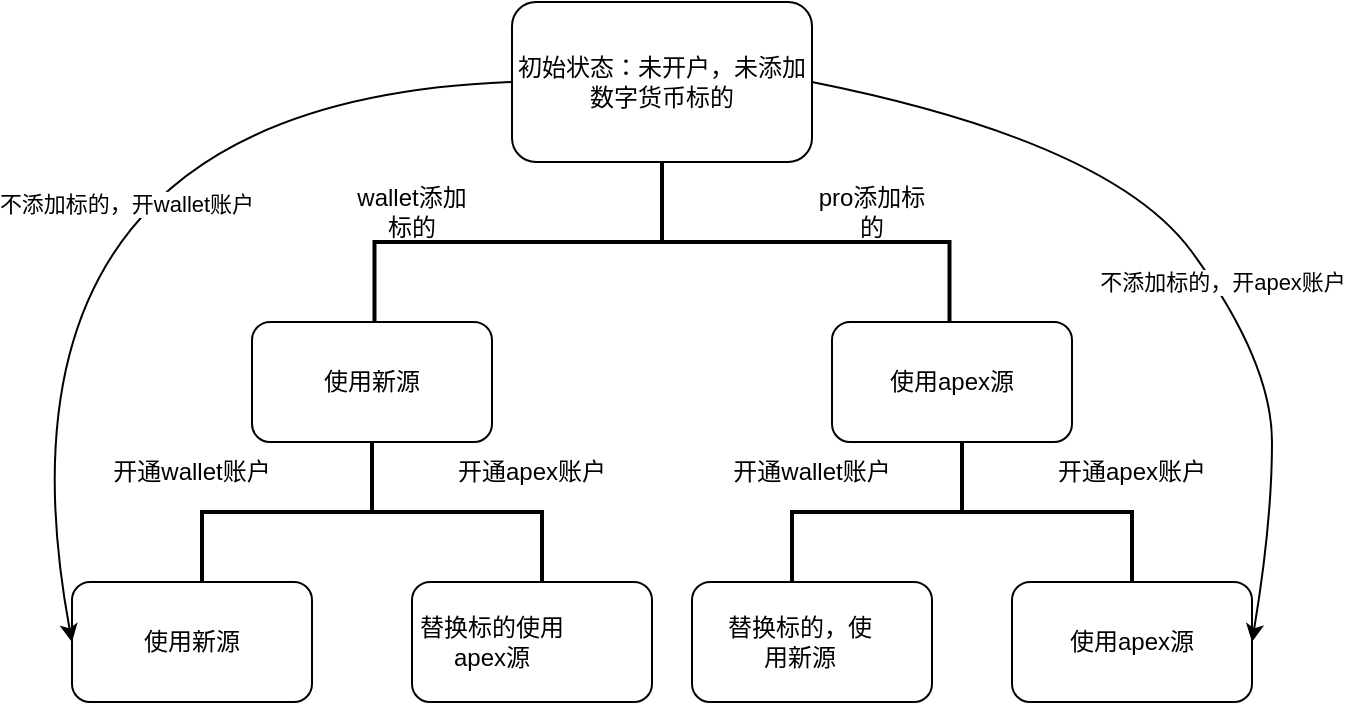 <mxfile version="20.0.3" type="github">
  <diagram id="Mege0ZQQDiOM1WlR_YAm" name="第 1 页">
    <mxGraphModel dx="946" dy="433" grid="1" gridSize="10" guides="1" tooltips="1" connect="1" arrows="1" fold="1" page="1" pageScale="1" pageWidth="827" pageHeight="1169" math="0" shadow="0">
      <root>
        <mxCell id="0" />
        <mxCell id="1" parent="0" />
        <mxCell id="GCLPJOmeydrpfm6Ozf3P-3" value="初始状态：未开户，未添加数字货币标的" style="rounded=1;whiteSpace=wrap;html=1;" vertex="1" parent="1">
          <mxGeometry x="310" y="50" width="150" height="80" as="geometry" />
        </mxCell>
        <mxCell id="GCLPJOmeydrpfm6Ozf3P-4" value="" style="strokeWidth=2;html=1;shape=mxgraph.flowchart.annotation_2;align=left;labelPosition=right;pointerEvents=1;direction=south;" vertex="1" parent="1">
          <mxGeometry x="241.25" y="130" width="287.5" height="80" as="geometry" />
        </mxCell>
        <mxCell id="GCLPJOmeydrpfm6Ozf3P-5" value="" style="rounded=1;whiteSpace=wrap;html=1;" vertex="1" parent="1">
          <mxGeometry x="180" y="210" width="120" height="60" as="geometry" />
        </mxCell>
        <mxCell id="GCLPJOmeydrpfm6Ozf3P-6" value="" style="rounded=1;whiteSpace=wrap;html=1;" vertex="1" parent="1">
          <mxGeometry x="470" y="210" width="120" height="60" as="geometry" />
        </mxCell>
        <mxCell id="GCLPJOmeydrpfm6Ozf3P-8" value="" style="strokeWidth=2;html=1;shape=mxgraph.flowchart.annotation_2;align=left;labelPosition=right;pointerEvents=1;direction=south;" vertex="1" parent="1">
          <mxGeometry x="155" y="270" width="170" height="70" as="geometry" />
        </mxCell>
        <mxCell id="GCLPJOmeydrpfm6Ozf3P-10" value="" style="strokeWidth=2;html=1;shape=mxgraph.flowchart.annotation_2;align=left;labelPosition=right;pointerEvents=1;direction=south;" vertex="1" parent="1">
          <mxGeometry x="450" y="270" width="170" height="70" as="geometry" />
        </mxCell>
        <mxCell id="GCLPJOmeydrpfm6Ozf3P-11" value="" style="rounded=1;whiteSpace=wrap;html=1;" vertex="1" parent="1">
          <mxGeometry x="90" y="340" width="120" height="60" as="geometry" />
        </mxCell>
        <mxCell id="GCLPJOmeydrpfm6Ozf3P-12" value="" style="rounded=1;whiteSpace=wrap;html=1;" vertex="1" parent="1">
          <mxGeometry x="260" y="340" width="120" height="60" as="geometry" />
        </mxCell>
        <mxCell id="GCLPJOmeydrpfm6Ozf3P-13" value="" style="rounded=1;whiteSpace=wrap;html=1;" vertex="1" parent="1">
          <mxGeometry x="400" y="340" width="120" height="60" as="geometry" />
        </mxCell>
        <mxCell id="GCLPJOmeydrpfm6Ozf3P-14" value="" style="rounded=1;whiteSpace=wrap;html=1;" vertex="1" parent="1">
          <mxGeometry x="560" y="340" width="120" height="60" as="geometry" />
        </mxCell>
        <mxCell id="GCLPJOmeydrpfm6Ozf3P-15" value="wallet添加标的" style="text;html=1;strokeColor=none;fillColor=none;align=center;verticalAlign=middle;whiteSpace=wrap;rounded=0;" vertex="1" parent="1">
          <mxGeometry x="230" y="140" width="60" height="30" as="geometry" />
        </mxCell>
        <mxCell id="GCLPJOmeydrpfm6Ozf3P-17" value="pro添加标的" style="text;html=1;strokeColor=none;fillColor=none;align=center;verticalAlign=middle;whiteSpace=wrap;rounded=0;" vertex="1" parent="1">
          <mxGeometry x="460" y="140" width="60" height="30" as="geometry" />
        </mxCell>
        <mxCell id="GCLPJOmeydrpfm6Ozf3P-18" value="使用新源" style="text;html=1;strokeColor=none;fillColor=none;align=center;verticalAlign=middle;whiteSpace=wrap;rounded=0;" vertex="1" parent="1">
          <mxGeometry x="210" y="225" width="60" height="30" as="geometry" />
        </mxCell>
        <mxCell id="GCLPJOmeydrpfm6Ozf3P-19" value="使用apex源" style="text;html=1;strokeColor=none;fillColor=none;align=center;verticalAlign=middle;whiteSpace=wrap;rounded=0;" vertex="1" parent="1">
          <mxGeometry x="490" y="225" width="80" height="30" as="geometry" />
        </mxCell>
        <mxCell id="GCLPJOmeydrpfm6Ozf3P-20" value="开通wallet账户" style="text;html=1;strokeColor=none;fillColor=none;align=center;verticalAlign=middle;whiteSpace=wrap;rounded=0;" vertex="1" parent="1">
          <mxGeometry x="100" y="270" width="100" height="30" as="geometry" />
        </mxCell>
        <mxCell id="GCLPJOmeydrpfm6Ozf3P-21" value="开通wallet账户" style="text;html=1;strokeColor=none;fillColor=none;align=center;verticalAlign=middle;whiteSpace=wrap;rounded=0;" vertex="1" parent="1">
          <mxGeometry x="410" y="270" width="100" height="30" as="geometry" />
        </mxCell>
        <mxCell id="GCLPJOmeydrpfm6Ozf3P-22" value="开通apex账户" style="text;html=1;strokeColor=none;fillColor=none;align=center;verticalAlign=middle;whiteSpace=wrap;rounded=0;" vertex="1" parent="1">
          <mxGeometry x="570" y="270" width="100" height="30" as="geometry" />
        </mxCell>
        <mxCell id="GCLPJOmeydrpfm6Ozf3P-23" value="开通apex账户" style="text;html=1;strokeColor=none;fillColor=none;align=center;verticalAlign=middle;whiteSpace=wrap;rounded=0;" vertex="1" parent="1">
          <mxGeometry x="270" y="270" width="100" height="30" as="geometry" />
        </mxCell>
        <mxCell id="GCLPJOmeydrpfm6Ozf3P-25" value="使用新源" style="text;html=1;strokeColor=none;fillColor=none;align=center;verticalAlign=middle;whiteSpace=wrap;rounded=0;" vertex="1" parent="1">
          <mxGeometry x="120" y="355" width="60" height="30" as="geometry" />
        </mxCell>
        <mxCell id="GCLPJOmeydrpfm6Ozf3P-26" value="替换标的使用apex源" style="text;html=1;strokeColor=none;fillColor=none;align=center;verticalAlign=middle;whiteSpace=wrap;rounded=0;" vertex="1" parent="1">
          <mxGeometry x="250" y="355" width="100" height="30" as="geometry" />
        </mxCell>
        <mxCell id="GCLPJOmeydrpfm6Ozf3P-28" value="替换标的，使用新源" style="text;html=1;strokeColor=none;fillColor=none;align=center;verticalAlign=middle;whiteSpace=wrap;rounded=0;" vertex="1" parent="1">
          <mxGeometry x="414" y="355" width="80" height="30" as="geometry" />
        </mxCell>
        <mxCell id="GCLPJOmeydrpfm6Ozf3P-29" value="使用apex源" style="text;html=1;strokeColor=none;fillColor=none;align=center;verticalAlign=middle;whiteSpace=wrap;rounded=0;" vertex="1" parent="1">
          <mxGeometry x="580" y="355" width="80" height="30" as="geometry" />
        </mxCell>
        <mxCell id="GCLPJOmeydrpfm6Ozf3P-30" value="" style="curved=1;endArrow=classic;html=1;rounded=0;entryX=0;entryY=0.5;entryDx=0;entryDy=0;exitX=0;exitY=0.5;exitDx=0;exitDy=0;" edge="1" parent="1" source="GCLPJOmeydrpfm6Ozf3P-3" target="GCLPJOmeydrpfm6Ozf3P-11">
          <mxGeometry width="50" height="50" relative="1" as="geometry">
            <mxPoint x="40" y="120" as="sourcePoint" />
            <mxPoint x="90" y="70" as="targetPoint" />
            <Array as="points">
              <mxPoint x="40" y="100" />
            </Array>
          </mxGeometry>
        </mxCell>
        <mxCell id="GCLPJOmeydrpfm6Ozf3P-31" value="不添加标的，开wallet账户" style="edgeLabel;html=1;align=center;verticalAlign=middle;resizable=0;points=[];" vertex="1" connectable="0" parent="GCLPJOmeydrpfm6Ozf3P-30">
          <mxGeometry x="-0.284" y="54" relative="1" as="geometry">
            <mxPoint as="offset" />
          </mxGeometry>
        </mxCell>
        <mxCell id="GCLPJOmeydrpfm6Ozf3P-32" value="" style="curved=1;endArrow=classic;html=1;rounded=0;exitX=1;exitY=0.5;exitDx=0;exitDy=0;" edge="1" parent="1" source="GCLPJOmeydrpfm6Ozf3P-3">
          <mxGeometry width="50" height="50" relative="1" as="geometry">
            <mxPoint x="610" y="170" as="sourcePoint" />
            <mxPoint x="680" y="370" as="targetPoint" />
            <Array as="points">
              <mxPoint x="610" y="120" />
              <mxPoint x="690" y="230" />
              <mxPoint x="690" y="310" />
            </Array>
          </mxGeometry>
        </mxCell>
        <mxCell id="GCLPJOmeydrpfm6Ozf3P-33" value="不添加标的，开apex账户" style="edgeLabel;html=1;align=center;verticalAlign=middle;resizable=0;points=[];" vertex="1" connectable="0" parent="GCLPJOmeydrpfm6Ozf3P-32">
          <mxGeometry x="0.018" y="-28" relative="1" as="geometry">
            <mxPoint x="39" as="offset" />
          </mxGeometry>
        </mxCell>
      </root>
    </mxGraphModel>
  </diagram>
</mxfile>

